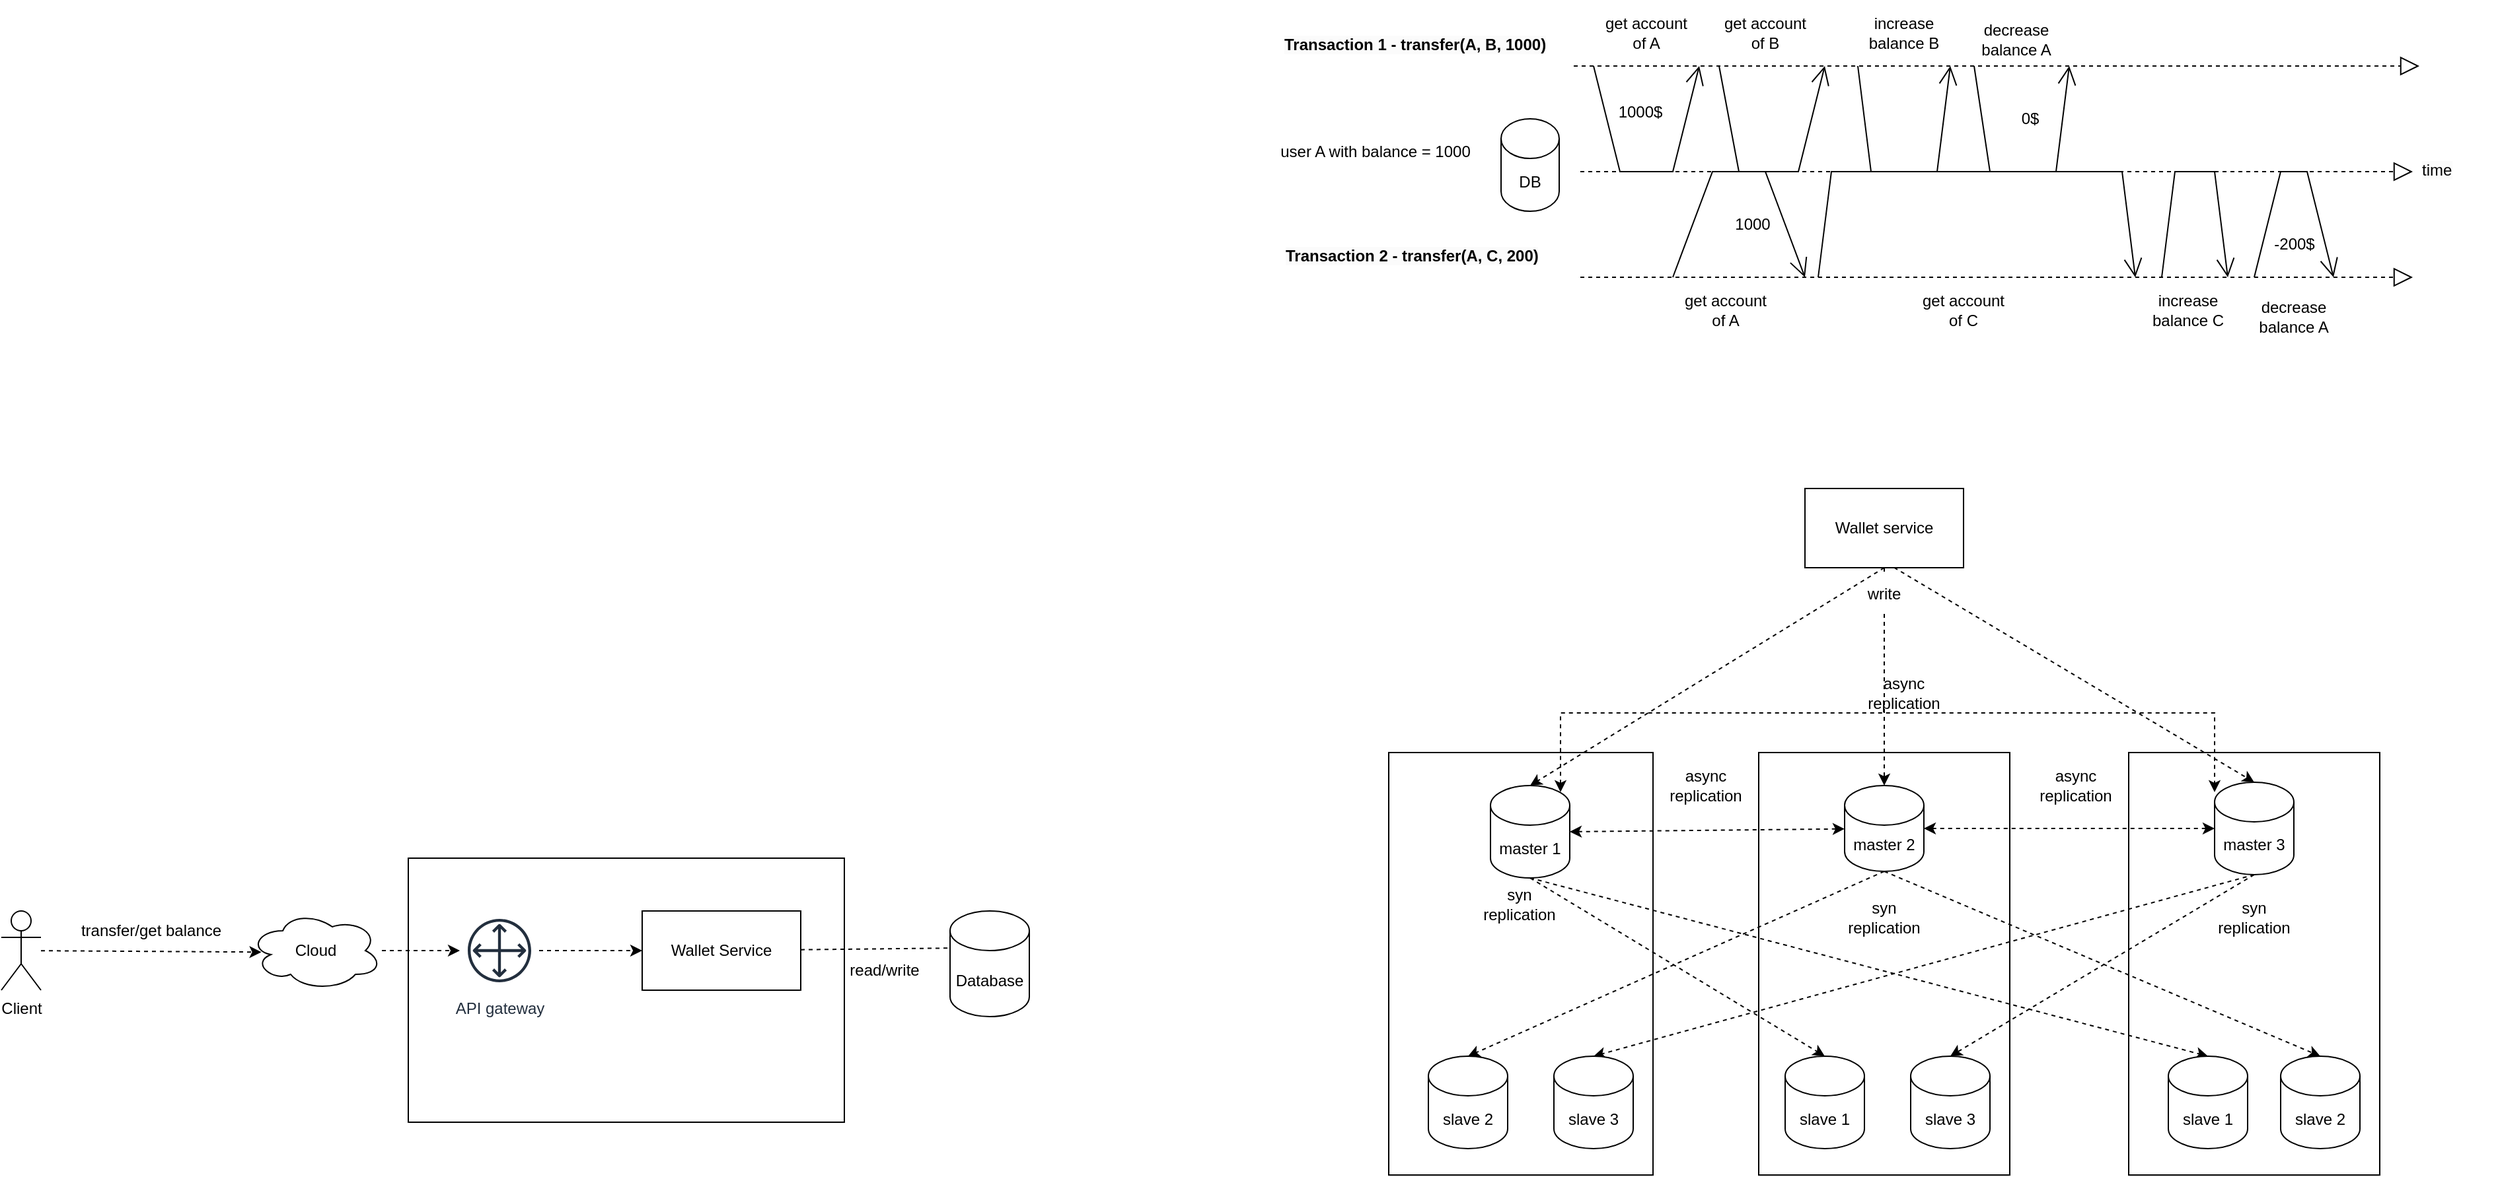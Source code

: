 <mxfile version="20.8.18" type="github">
  <diagram name="Trang-1" id="wNU1H5Y7zv_GKCtgPEAO">
    <mxGraphModel dx="2768" dy="1757" grid="1" gridSize="10" guides="1" tooltips="1" connect="1" arrows="1" fold="1" page="1" pageScale="1" pageWidth="827" pageHeight="1169" math="0" shadow="0">
      <root>
        <mxCell id="0" />
        <mxCell id="1" parent="0" />
        <mxCell id="QZXupjUOMTafXn6LQ9dr-121" value="" style="rounded=0;whiteSpace=wrap;html=1;" vertex="1" parent="1">
          <mxGeometry x="-822" y="640" width="330" height="200" as="geometry" />
        </mxCell>
        <mxCell id="QZXupjUOMTafXn6LQ9dr-101" value="" style="rounded=0;whiteSpace=wrap;html=1;" vertex="1" parent="1">
          <mxGeometry x="480" y="560" width="190" height="320" as="geometry" />
        </mxCell>
        <mxCell id="QZXupjUOMTafXn6LQ9dr-84" value="" style="rounded=0;whiteSpace=wrap;html=1;" vertex="1" parent="1">
          <mxGeometry x="200" y="560" width="190" height="320" as="geometry" />
        </mxCell>
        <mxCell id="QZXupjUOMTafXn6LQ9dr-1" value="DB" style="shape=cylinder3;whiteSpace=wrap;html=1;boundedLbl=1;backgroundOutline=1;size=15;" vertex="1" parent="1">
          <mxGeometry x="5" y="80" width="44" height="70" as="geometry" />
        </mxCell>
        <mxCell id="QZXupjUOMTafXn6LQ9dr-4" value="user A with balance = 1000" style="text;html=1;strokeColor=none;fillColor=none;align=center;verticalAlign=middle;whiteSpace=wrap;rounded=0;" vertex="1" parent="1">
          <mxGeometry x="-190" y="90" width="200" height="30" as="geometry" />
        </mxCell>
        <mxCell id="QZXupjUOMTafXn6LQ9dr-19" value="" style="endArrow=block;dashed=1;endFill=0;endSize=12;html=1;rounded=0;" edge="1" parent="1">
          <mxGeometry width="160" relative="1" as="geometry">
            <mxPoint x="65" y="120" as="sourcePoint" />
            <mxPoint x="695" y="120" as="targetPoint" />
          </mxGeometry>
        </mxCell>
        <mxCell id="QZXupjUOMTafXn6LQ9dr-22" value="&lt;meta charset=&quot;utf-8&quot;&gt;&lt;span style=&quot;color: rgb(0, 0, 0); font-family: Helvetica; font-size: 12px; font-style: normal; font-variant-ligatures: normal; font-variant-caps: normal; letter-spacing: normal; orphans: 2; text-align: center; text-indent: 0px; text-transform: none; widows: 2; word-spacing: 0px; -webkit-text-stroke-width: 0px; background-color: rgb(251, 251, 251); text-decoration-thickness: initial; text-decoration-style: initial; text-decoration-color: initial; float: none; display: inline !important;&quot;&gt;Transaction 1 -&amp;nbsp;transfer(A, B, 1000)&lt;/span&gt;" style="text;whiteSpace=wrap;html=1;fontStyle=1" vertex="1" parent="1">
          <mxGeometry x="-161" y="10" width="220" height="40" as="geometry" />
        </mxCell>
        <mxCell id="QZXupjUOMTafXn6LQ9dr-24" value="&lt;meta charset=&quot;utf-8&quot;&gt;&lt;span style=&quot;color: rgb(0, 0, 0); font-family: Helvetica; font-size: 12px; font-style: normal; font-variant-ligatures: normal; font-variant-caps: normal; font-weight: 400; letter-spacing: normal; orphans: 2; text-align: center; text-indent: 0px; text-transform: none; widows: 2; word-spacing: 0px; -webkit-text-stroke-width: 0px; background-color: rgb(251, 251, 251); text-decoration-thickness: initial; text-decoration-style: initial; text-decoration-color: initial; float: none; display: inline !important;&quot;&gt;time&lt;/span&gt;" style="text;whiteSpace=wrap;html=1;" vertex="1" parent="1">
          <mxGeometry x="700" y="105" width="60" height="40" as="geometry" />
        </mxCell>
        <mxCell id="QZXupjUOMTafXn6LQ9dr-25" value="" style="endArrow=block;dashed=1;endFill=0;endSize=12;html=1;rounded=0;" edge="1" parent="1">
          <mxGeometry width="160" relative="1" as="geometry">
            <mxPoint x="60" y="40" as="sourcePoint" />
            <mxPoint x="700" y="40" as="targetPoint" />
          </mxGeometry>
        </mxCell>
        <mxCell id="QZXupjUOMTafXn6LQ9dr-27" value="&lt;meta charset=&quot;utf-8&quot;&gt;&lt;span style=&quot;color: rgb(0, 0, 0); font-family: Helvetica; font-size: 12px; font-style: normal; font-variant-ligatures: normal; font-variant-caps: normal; letter-spacing: normal; orphans: 2; text-align: center; text-indent: 0px; text-transform: none; widows: 2; word-spacing: 0px; -webkit-text-stroke-width: 0px; background-color: rgb(251, 251, 251); text-decoration-thickness: initial; text-decoration-style: initial; text-decoration-color: initial; float: none; display: inline !important;&quot;&gt;Transaction 2 -&amp;nbsp;transfer(A, C, 200)&lt;/span&gt;" style="text;whiteSpace=wrap;html=1;fontStyle=1" vertex="1" parent="1">
          <mxGeometry x="-160" y="170" width="220" height="40" as="geometry" />
        </mxCell>
        <mxCell id="QZXupjUOMTafXn6LQ9dr-28" value="" style="endArrow=block;dashed=1;endFill=0;endSize=12;html=1;rounded=0;" edge="1" parent="1">
          <mxGeometry width="160" relative="1" as="geometry">
            <mxPoint x="65" y="200" as="sourcePoint" />
            <mxPoint x="695" y="200" as="targetPoint" />
          </mxGeometry>
        </mxCell>
        <mxCell id="QZXupjUOMTafXn6LQ9dr-34" value="" style="endArrow=open;endFill=1;endSize=12;html=1;rounded=0;" edge="1" parent="1">
          <mxGeometry width="160" relative="1" as="geometry">
            <mxPoint x="170" y="40" as="sourcePoint" />
            <mxPoint x="250" y="40" as="targetPoint" />
            <Array as="points">
              <mxPoint x="185" y="120" />
              <mxPoint x="230" y="120" />
            </Array>
          </mxGeometry>
        </mxCell>
        <mxCell id="QZXupjUOMTafXn6LQ9dr-38" value="" style="endArrow=open;endFill=1;endSize=12;html=1;rounded=0;" edge="1" parent="1">
          <mxGeometry width="160" relative="1" as="geometry">
            <mxPoint x="135" y="200" as="sourcePoint" />
            <mxPoint x="235" y="200" as="targetPoint" />
            <Array as="points">
              <mxPoint x="165" y="120" />
              <mxPoint x="205" y="120" />
            </Array>
          </mxGeometry>
        </mxCell>
        <mxCell id="QZXupjUOMTafXn6LQ9dr-39" value="1000$" style="text;html=1;align=center;verticalAlign=middle;resizable=0;points=[];autosize=1;strokeColor=none;fillColor=none;" vertex="1" parent="1">
          <mxGeometry x="80" y="60" width="60" height="30" as="geometry" />
        </mxCell>
        <mxCell id="QZXupjUOMTafXn6LQ9dr-40" value="1000" style="text;html=1;align=center;verticalAlign=middle;resizable=0;points=[];autosize=1;strokeColor=none;fillColor=none;" vertex="1" parent="1">
          <mxGeometry x="170" y="145" width="50" height="30" as="geometry" />
        </mxCell>
        <mxCell id="QZXupjUOMTafXn6LQ9dr-41" value="" style="endArrow=open;endFill=1;endSize=12;html=1;rounded=0;" edge="1" parent="1">
          <mxGeometry width="160" relative="1" as="geometry">
            <mxPoint x="245" y="200" as="sourcePoint" />
            <mxPoint x="485" y="200" as="targetPoint" />
            <Array as="points">
              <mxPoint x="255" y="120" />
              <mxPoint x="475" y="120" />
            </Array>
          </mxGeometry>
        </mxCell>
        <mxCell id="QZXupjUOMTafXn6LQ9dr-44" value="" style="endArrow=open;endFill=1;endSize=12;html=1;rounded=0;" edge="1" parent="1">
          <mxGeometry width="160" relative="1" as="geometry">
            <mxPoint x="275" y="40" as="sourcePoint" />
            <mxPoint x="345" y="40" as="targetPoint" />
            <Array as="points">
              <mxPoint x="285" y="120" />
              <mxPoint x="335" y="120" />
            </Array>
          </mxGeometry>
        </mxCell>
        <mxCell id="QZXupjUOMTafXn6LQ9dr-47" value="" style="endArrow=open;endFill=1;endSize=12;html=1;rounded=0;" edge="1" parent="1">
          <mxGeometry width="160" relative="1" as="geometry">
            <mxPoint x="575" y="200" as="sourcePoint" />
            <mxPoint x="635" y="200" as="targetPoint" />
            <Array as="points">
              <mxPoint x="595" y="120" />
              <mxPoint x="615" y="120" />
            </Array>
          </mxGeometry>
        </mxCell>
        <mxCell id="QZXupjUOMTafXn6LQ9dr-52" value="" style="endArrow=open;endFill=1;endSize=12;html=1;rounded=0;" edge="1" parent="1">
          <mxGeometry width="160" relative="1" as="geometry">
            <mxPoint x="505" y="200" as="sourcePoint" />
            <mxPoint x="555" y="200" as="targetPoint" />
            <Array as="points">
              <mxPoint x="515" y="120" />
              <mxPoint x="545" y="120" />
            </Array>
          </mxGeometry>
        </mxCell>
        <mxCell id="QZXupjUOMTafXn6LQ9dr-54" value="" style="endArrow=open;endFill=1;endSize=12;html=1;rounded=0;" edge="1" parent="1">
          <mxGeometry width="160" relative="1" as="geometry">
            <mxPoint x="363" y="40" as="sourcePoint" />
            <mxPoint x="435" y="40" as="targetPoint" />
            <Array as="points">
              <mxPoint x="375" y="120" />
              <mxPoint x="425" y="120" />
            </Array>
          </mxGeometry>
        </mxCell>
        <mxCell id="QZXupjUOMTafXn6LQ9dr-59" value="decrease balance A" style="text;html=1;strokeColor=none;fillColor=none;align=center;verticalAlign=middle;whiteSpace=wrap;rounded=0;" vertex="1" parent="1">
          <mxGeometry x="565" y="200" width="80" height="60" as="geometry" />
        </mxCell>
        <mxCell id="QZXupjUOMTafXn6LQ9dr-61" value="increase balance C" style="text;html=1;strokeColor=none;fillColor=none;align=center;verticalAlign=middle;whiteSpace=wrap;rounded=0;" vertex="1" parent="1">
          <mxGeometry x="495" y="210" width="60" height="30" as="geometry" />
        </mxCell>
        <mxCell id="QZXupjUOMTafXn6LQ9dr-62" value="decrease balance A" style="text;html=1;strokeColor=none;fillColor=none;align=center;verticalAlign=middle;whiteSpace=wrap;rounded=0;" vertex="1" parent="1">
          <mxGeometry x="355" y="-10" width="80" height="60" as="geometry" />
        </mxCell>
        <mxCell id="QZXupjUOMTafXn6LQ9dr-63" value="increase balance B" style="text;html=1;strokeColor=none;fillColor=none;align=center;verticalAlign=middle;whiteSpace=wrap;rounded=0;" vertex="1" parent="1">
          <mxGeometry x="280" width="60" height="30" as="geometry" />
        </mxCell>
        <mxCell id="QZXupjUOMTafXn6LQ9dr-64" value="get account of A" style="text;html=1;strokeColor=none;fillColor=none;align=center;verticalAlign=middle;whiteSpace=wrap;rounded=0;" vertex="1" parent="1">
          <mxGeometry x="80" width="70" height="30" as="geometry" />
        </mxCell>
        <mxCell id="QZXupjUOMTafXn6LQ9dr-65" value="get account of B" style="text;html=1;strokeColor=none;fillColor=none;align=center;verticalAlign=middle;whiteSpace=wrap;rounded=0;" vertex="1" parent="1">
          <mxGeometry x="170" width="70" height="30" as="geometry" />
        </mxCell>
        <mxCell id="QZXupjUOMTafXn6LQ9dr-67" value="" style="endArrow=open;endFill=1;endSize=12;html=1;rounded=0;" edge="1" parent="1">
          <mxGeometry width="160" relative="1" as="geometry">
            <mxPoint x="75" y="40" as="sourcePoint" />
            <mxPoint x="155" y="40" as="targetPoint" />
            <Array as="points">
              <mxPoint x="95" y="120" />
              <mxPoint x="135" y="120" />
            </Array>
          </mxGeometry>
        </mxCell>
        <mxCell id="QZXupjUOMTafXn6LQ9dr-68" value="0$" style="text;html=1;align=center;verticalAlign=middle;resizable=0;points=[];autosize=1;strokeColor=none;fillColor=none;" vertex="1" parent="1">
          <mxGeometry x="385" y="65" width="40" height="30" as="geometry" />
        </mxCell>
        <mxCell id="QZXupjUOMTafXn6LQ9dr-69" value="-200$" style="text;html=1;align=center;verticalAlign=middle;resizable=0;points=[];autosize=1;strokeColor=none;fillColor=none;" vertex="1" parent="1">
          <mxGeometry x="580" y="160" width="50" height="30" as="geometry" />
        </mxCell>
        <mxCell id="QZXupjUOMTafXn6LQ9dr-71" value="get account of A" style="text;html=1;strokeColor=none;fillColor=none;align=center;verticalAlign=middle;whiteSpace=wrap;rounded=0;" vertex="1" parent="1">
          <mxGeometry x="140" y="210" width="70" height="30" as="geometry" />
        </mxCell>
        <mxCell id="QZXupjUOMTafXn6LQ9dr-72" value="get account of C" style="text;html=1;strokeColor=none;fillColor=none;align=center;verticalAlign=middle;whiteSpace=wrap;rounded=0;" vertex="1" parent="1">
          <mxGeometry x="320" y="210" width="70" height="30" as="geometry" />
        </mxCell>
        <mxCell id="QZXupjUOMTafXn6LQ9dr-85" value="" style="rounded=0;whiteSpace=wrap;html=1;" vertex="1" parent="1">
          <mxGeometry x="-80" y="560" width="200" height="320" as="geometry" />
        </mxCell>
        <mxCell id="QZXupjUOMTafXn6LQ9dr-102" style="edgeStyle=none;rounded=0;orthogonalLoop=1;jettySize=auto;html=1;entryX=0.5;entryY=0;entryDx=0;entryDy=0;entryPerimeter=0;exitX=0.5;exitY=1;exitDx=0;exitDy=0;exitPerimeter=0;dashed=1;" edge="1" parent="1" source="QZXupjUOMTafXn6LQ9dr-78" target="QZXupjUOMTafXn6LQ9dr-90">
          <mxGeometry relative="1" as="geometry" />
        </mxCell>
        <mxCell id="QZXupjUOMTafXn6LQ9dr-103" style="edgeStyle=none;rounded=0;orthogonalLoop=1;jettySize=auto;html=1;entryX=0.5;entryY=0;entryDx=0;entryDy=0;entryPerimeter=0;exitX=0.5;exitY=1;exitDx=0;exitDy=0;exitPerimeter=0;dashed=1;" edge="1" parent="1" source="QZXupjUOMTafXn6LQ9dr-78" target="QZXupjUOMTafXn6LQ9dr-91">
          <mxGeometry relative="1" as="geometry" />
        </mxCell>
        <mxCell id="QZXupjUOMTafXn6LQ9dr-78" value="master 1" style="shape=cylinder3;whiteSpace=wrap;html=1;boundedLbl=1;backgroundOutline=1;size=15;" vertex="1" parent="1">
          <mxGeometry x="-3" y="585" width="60" height="70" as="geometry" />
        </mxCell>
        <mxCell id="QZXupjUOMTafXn6LQ9dr-104" style="edgeStyle=none;rounded=0;orthogonalLoop=1;jettySize=auto;html=1;entryX=0.5;entryY=0;entryDx=0;entryDy=0;entryPerimeter=0;exitX=0.5;exitY=1;exitDx=0;exitDy=0;exitPerimeter=0;dashed=1;" edge="1" parent="1" source="QZXupjUOMTafXn6LQ9dr-87" target="QZXupjUOMTafXn6LQ9dr-89">
          <mxGeometry relative="1" as="geometry" />
        </mxCell>
        <mxCell id="QZXupjUOMTafXn6LQ9dr-105" style="edgeStyle=none;rounded=0;orthogonalLoop=1;jettySize=auto;html=1;exitX=0.5;exitY=1;exitDx=0;exitDy=0;exitPerimeter=0;entryX=0.5;entryY=0;entryDx=0;entryDy=0;entryPerimeter=0;dashed=1;" edge="1" parent="1" source="QZXupjUOMTafXn6LQ9dr-87" target="QZXupjUOMTafXn6LQ9dr-94">
          <mxGeometry relative="1" as="geometry" />
        </mxCell>
        <mxCell id="QZXupjUOMTafXn6LQ9dr-87" value="master 2" style="shape=cylinder3;whiteSpace=wrap;html=1;boundedLbl=1;backgroundOutline=1;size=15;" vertex="1" parent="1">
          <mxGeometry x="265" y="585" width="60" height="65" as="geometry" />
        </mxCell>
        <mxCell id="QZXupjUOMTafXn6LQ9dr-106" style="edgeStyle=none;rounded=0;orthogonalLoop=1;jettySize=auto;html=1;entryX=0.5;entryY=0;entryDx=0;entryDy=0;entryPerimeter=0;exitX=0.5;exitY=1;exitDx=0;exitDy=0;exitPerimeter=0;dashed=1;" edge="1" parent="1" source="QZXupjUOMTafXn6LQ9dr-88" target="QZXupjUOMTafXn6LQ9dr-92">
          <mxGeometry relative="1" as="geometry" />
        </mxCell>
        <mxCell id="QZXupjUOMTafXn6LQ9dr-107" style="edgeStyle=none;rounded=0;orthogonalLoop=1;jettySize=auto;html=1;entryX=0.5;entryY=0;entryDx=0;entryDy=0;entryPerimeter=0;exitX=0.5;exitY=1;exitDx=0;exitDy=0;exitPerimeter=0;dashed=1;" edge="1" parent="1" source="QZXupjUOMTafXn6LQ9dr-88" target="QZXupjUOMTafXn6LQ9dr-93">
          <mxGeometry relative="1" as="geometry" />
        </mxCell>
        <mxCell id="QZXupjUOMTafXn6LQ9dr-88" value="master 3" style="shape=cylinder3;whiteSpace=wrap;html=1;boundedLbl=1;backgroundOutline=1;size=15;" vertex="1" parent="1">
          <mxGeometry x="545" y="582.5" width="60" height="70" as="geometry" />
        </mxCell>
        <mxCell id="QZXupjUOMTafXn6LQ9dr-89" value="slave 2" style="shape=cylinder3;whiteSpace=wrap;html=1;boundedLbl=1;backgroundOutline=1;size=15;" vertex="1" parent="1">
          <mxGeometry x="-50" y="790" width="60" height="70" as="geometry" />
        </mxCell>
        <mxCell id="QZXupjUOMTafXn6LQ9dr-90" value="slave 1" style="shape=cylinder3;whiteSpace=wrap;html=1;boundedLbl=1;backgroundOutline=1;size=15;" vertex="1" parent="1">
          <mxGeometry x="220" y="790" width="60" height="70" as="geometry" />
        </mxCell>
        <mxCell id="QZXupjUOMTafXn6LQ9dr-91" value="slave 1" style="shape=cylinder3;whiteSpace=wrap;html=1;boundedLbl=1;backgroundOutline=1;size=15;" vertex="1" parent="1">
          <mxGeometry x="510" y="790" width="60" height="70" as="geometry" />
        </mxCell>
        <mxCell id="QZXupjUOMTafXn6LQ9dr-92" value="slave 3" style="shape=cylinder3;whiteSpace=wrap;html=1;boundedLbl=1;backgroundOutline=1;size=15;" vertex="1" parent="1">
          <mxGeometry x="45" y="790" width="60" height="70" as="geometry" />
        </mxCell>
        <mxCell id="QZXupjUOMTafXn6LQ9dr-93" value="slave 3" style="shape=cylinder3;whiteSpace=wrap;html=1;boundedLbl=1;backgroundOutline=1;size=15;" vertex="1" parent="1">
          <mxGeometry x="315" y="790" width="60" height="70" as="geometry" />
        </mxCell>
        <mxCell id="QZXupjUOMTafXn6LQ9dr-94" value="slave 2" style="shape=cylinder3;whiteSpace=wrap;html=1;boundedLbl=1;backgroundOutline=1;size=15;" vertex="1" parent="1">
          <mxGeometry x="595" y="790" width="60" height="70" as="geometry" />
        </mxCell>
        <mxCell id="QZXupjUOMTafXn6LQ9dr-108" value="syn replication" style="text;html=1;strokeColor=none;fillColor=none;align=center;verticalAlign=middle;whiteSpace=wrap;rounded=0;" vertex="1" parent="1">
          <mxGeometry x="265" y="670" width="60" height="30" as="geometry" />
        </mxCell>
        <mxCell id="QZXupjUOMTafXn6LQ9dr-109" value="syn replication" style="text;html=1;strokeColor=none;fillColor=none;align=center;verticalAlign=middle;whiteSpace=wrap;rounded=0;" vertex="1" parent="1">
          <mxGeometry x="545" y="670" width="60" height="30" as="geometry" />
        </mxCell>
        <mxCell id="QZXupjUOMTafXn6LQ9dr-110" value="syn replication" style="text;html=1;strokeColor=none;fillColor=none;align=center;verticalAlign=middle;whiteSpace=wrap;rounded=0;" vertex="1" parent="1">
          <mxGeometry x="-11" y="660" width="60" height="30" as="geometry" />
        </mxCell>
        <mxCell id="QZXupjUOMTafXn6LQ9dr-111" value="" style="endArrow=classic;startArrow=classic;html=1;rounded=0;dashed=1;exitX=1;exitY=0.5;exitDx=0;exitDy=0;exitPerimeter=0;" edge="1" parent="1" source="QZXupjUOMTafXn6LQ9dr-78" target="QZXupjUOMTafXn6LQ9dr-87">
          <mxGeometry width="50" height="50" relative="1" as="geometry">
            <mxPoint x="220" y="550" as="sourcePoint" />
            <mxPoint x="270" y="500" as="targetPoint" />
          </mxGeometry>
        </mxCell>
        <mxCell id="QZXupjUOMTafXn6LQ9dr-112" value="" style="endArrow=classic;startArrow=classic;html=1;rounded=0;dashed=1;exitX=1;exitY=0.5;exitDx=0;exitDy=0;exitPerimeter=0;entryX=0;entryY=0.5;entryDx=0;entryDy=0;entryPerimeter=0;" edge="1" parent="1" source="QZXupjUOMTafXn6LQ9dr-87" target="QZXupjUOMTafXn6LQ9dr-88">
          <mxGeometry width="50" height="50" relative="1" as="geometry">
            <mxPoint x="410" y="600" as="sourcePoint" />
            <mxPoint x="533" y="616.5" as="targetPoint" />
          </mxGeometry>
        </mxCell>
        <mxCell id="QZXupjUOMTafXn6LQ9dr-114" value="async replication" style="text;html=1;strokeColor=none;fillColor=none;align=center;verticalAlign=middle;whiteSpace=wrap;rounded=0;" vertex="1" parent="1">
          <mxGeometry x="130" y="570" width="60" height="30" as="geometry" />
        </mxCell>
        <mxCell id="QZXupjUOMTafXn6LQ9dr-115" value="async replication" style="text;html=1;strokeColor=none;fillColor=none;align=center;verticalAlign=middle;whiteSpace=wrap;rounded=0;" vertex="1" parent="1">
          <mxGeometry x="410" y="570" width="60" height="30" as="geometry" />
        </mxCell>
        <mxCell id="QZXupjUOMTafXn6LQ9dr-116" value="" style="endArrow=classic;startArrow=classic;html=1;rounded=0;dashed=1;" edge="1" parent="1">
          <mxGeometry width="50" height="50" relative="1" as="geometry">
            <mxPoint x="50" y="590" as="sourcePoint" />
            <mxPoint x="545" y="590" as="targetPoint" />
            <Array as="points">
              <mxPoint x="50" y="530" />
              <mxPoint x="310" y="530" />
              <mxPoint x="545" y="530" />
            </Array>
          </mxGeometry>
        </mxCell>
        <mxCell id="QZXupjUOMTafXn6LQ9dr-117" value="async replication" style="text;html=1;strokeColor=none;fillColor=none;align=center;verticalAlign=middle;whiteSpace=wrap;rounded=0;" vertex="1" parent="1">
          <mxGeometry x="280" y="500" width="60" height="30" as="geometry" />
        </mxCell>
        <mxCell id="QZXupjUOMTafXn6LQ9dr-120" style="edgeStyle=none;rounded=0;orthogonalLoop=1;jettySize=auto;html=1;entryX=0.172;entryY=0.35;entryDx=0;entryDy=0;entryPerimeter=0;dashed=1;" edge="1" parent="1" source="QZXupjUOMTafXn6LQ9dr-118" target="QZXupjUOMTafXn6LQ9dr-119">
          <mxGeometry relative="1" as="geometry" />
        </mxCell>
        <mxCell id="QZXupjUOMTafXn6LQ9dr-118" value="Wallet Service" style="rounded=0;whiteSpace=wrap;html=1;" vertex="1" parent="1">
          <mxGeometry x="-645" y="680" width="120" height="60" as="geometry" />
        </mxCell>
        <mxCell id="QZXupjUOMTafXn6LQ9dr-119" value="Database" style="shape=cylinder3;whiteSpace=wrap;html=1;boundedLbl=1;backgroundOutline=1;size=15;" vertex="1" parent="1">
          <mxGeometry x="-412" y="680" width="60" height="80" as="geometry" />
        </mxCell>
        <mxCell id="QZXupjUOMTafXn6LQ9dr-125" style="edgeStyle=none;rounded=0;orthogonalLoop=1;jettySize=auto;html=1;dashed=1;" edge="1" parent="1" source="QZXupjUOMTafXn6LQ9dr-122" target="QZXupjUOMTafXn6LQ9dr-118">
          <mxGeometry relative="1" as="geometry" />
        </mxCell>
        <mxCell id="QZXupjUOMTafXn6LQ9dr-122" value="API gateway" style="sketch=0;outlineConnect=0;fontColor=#232F3E;gradientColor=none;strokeColor=#232F3E;fillColor=#ffffff;dashed=0;verticalLabelPosition=bottom;verticalAlign=top;align=center;html=1;fontSize=12;fontStyle=0;aspect=fixed;shape=mxgraph.aws4.resourceIcon;resIcon=mxgraph.aws4.customer_gateway;" vertex="1" parent="1">
          <mxGeometry x="-783" y="680" width="60" height="60" as="geometry" />
        </mxCell>
        <mxCell id="QZXupjUOMTafXn6LQ9dr-128" style="edgeStyle=none;rounded=0;orthogonalLoop=1;jettySize=auto;html=1;entryX=0.088;entryY=0.519;entryDx=0;entryDy=0;entryPerimeter=0;dashed=1;" edge="1" parent="1" source="QZXupjUOMTafXn6LQ9dr-126" target="QZXupjUOMTafXn6LQ9dr-127">
          <mxGeometry relative="1" as="geometry" />
        </mxCell>
        <mxCell id="QZXupjUOMTafXn6LQ9dr-126" value="Client" style="shape=umlActor;verticalLabelPosition=bottom;verticalAlign=top;html=1;outlineConnect=0;" vertex="1" parent="1">
          <mxGeometry x="-1130" y="680" width="30" height="60" as="geometry" />
        </mxCell>
        <mxCell id="QZXupjUOMTafXn6LQ9dr-129" style="edgeStyle=none;rounded=0;orthogonalLoop=1;jettySize=auto;html=1;dashed=1;" edge="1" parent="1" source="QZXupjUOMTafXn6LQ9dr-127" target="QZXupjUOMTafXn6LQ9dr-122">
          <mxGeometry relative="1" as="geometry" />
        </mxCell>
        <mxCell id="QZXupjUOMTafXn6LQ9dr-127" value="Cloud" style="ellipse;shape=cloud;whiteSpace=wrap;html=1;align=center;" vertex="1" parent="1">
          <mxGeometry x="-942" y="680" width="100" height="60" as="geometry" />
        </mxCell>
        <mxCell id="QZXupjUOMTafXn6LQ9dr-130" value="read/write" style="text;html=1;align=center;verticalAlign=middle;resizable=0;points=[];autosize=1;strokeColor=none;fillColor=none;" vertex="1" parent="1">
          <mxGeometry x="-502" y="710" width="80" height="30" as="geometry" />
        </mxCell>
        <mxCell id="QZXupjUOMTafXn6LQ9dr-132" value="transfer/get balance" style="text;html=1;align=center;verticalAlign=middle;resizable=0;points=[];autosize=1;strokeColor=none;fillColor=none;" vertex="1" parent="1">
          <mxGeometry x="-1082" y="680" width="130" height="30" as="geometry" />
        </mxCell>
        <mxCell id="QZXupjUOMTafXn6LQ9dr-135" style="edgeStyle=none;rounded=0;orthogonalLoop=1;jettySize=auto;html=1;entryX=0.5;entryY=0;entryDx=0;entryDy=0;entryPerimeter=0;dashed=1;exitX=0.5;exitY=1;exitDx=0;exitDy=0;" edge="1" parent="1" source="QZXupjUOMTafXn6LQ9dr-134" target="QZXupjUOMTafXn6LQ9dr-78">
          <mxGeometry relative="1" as="geometry" />
        </mxCell>
        <mxCell id="QZXupjUOMTafXn6LQ9dr-136" style="edgeStyle=none;rounded=0;orthogonalLoop=1;jettySize=auto;html=1;entryX=0.5;entryY=0;entryDx=0;entryDy=0;entryPerimeter=0;dashed=1;startArrow=none;" edge="1" parent="1" source="QZXupjUOMTafXn6LQ9dr-139" target="QZXupjUOMTafXn6LQ9dr-87">
          <mxGeometry relative="1" as="geometry" />
        </mxCell>
        <mxCell id="QZXupjUOMTafXn6LQ9dr-137" style="edgeStyle=none;rounded=0;orthogonalLoop=1;jettySize=auto;html=1;entryX=0.5;entryY=0;entryDx=0;entryDy=0;entryPerimeter=0;dashed=1;exitX=0.562;exitY=0.998;exitDx=0;exitDy=0;exitPerimeter=0;" edge="1" parent="1" source="QZXupjUOMTafXn6LQ9dr-134" target="QZXupjUOMTafXn6LQ9dr-88">
          <mxGeometry relative="1" as="geometry" />
        </mxCell>
        <mxCell id="QZXupjUOMTafXn6LQ9dr-134" value="Wallet service" style="rounded=0;whiteSpace=wrap;html=1;" vertex="1" parent="1">
          <mxGeometry x="235" y="360" width="120" height="60" as="geometry" />
        </mxCell>
        <mxCell id="QZXupjUOMTafXn6LQ9dr-138" value="" style="edgeStyle=none;rounded=0;orthogonalLoop=1;jettySize=auto;html=1;entryX=0.5;entryY=0;entryDx=0;entryDy=0;entryPerimeter=0;dashed=1;endArrow=none;" edge="1" parent="1" source="QZXupjUOMTafXn6LQ9dr-134" target="QZXupjUOMTafXn6LQ9dr-139">
          <mxGeometry relative="1" as="geometry">
            <mxPoint x="295" y="420" as="sourcePoint" />
            <mxPoint x="295" y="585" as="targetPoint" />
          </mxGeometry>
        </mxCell>
        <mxCell id="QZXupjUOMTafXn6LQ9dr-139" value="write" style="text;html=1;strokeColor=none;fillColor=none;align=center;verticalAlign=middle;whiteSpace=wrap;rounded=0;" vertex="1" parent="1">
          <mxGeometry x="265" y="425" width="60" height="30" as="geometry" />
        </mxCell>
      </root>
    </mxGraphModel>
  </diagram>
</mxfile>
